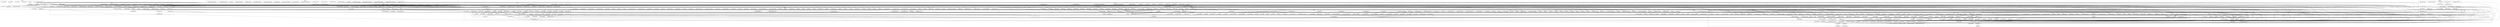 digraph G {
	check_location->png_app_warning
	check_location->png_error
	convert_gamma_value->png_fixed_error
	decode_gamma->png_error
	decode_gamma->png_gamma_16bit_correct
	decode_gamma->set_file_encoding
	icc_check_length->png_icc_profile_error
	image_memory_write->png_error
	is_ICC_signature->is_ICC_signature_char
	main->png_access_version_number
	main->png_create_read_struct
	main->png_destroy_read_struct
	main->png_get_chunk_cache_max
	main->png_get_chunk_malloc_max
	main->png_get_copyright
	main->png_get_header_ver
	main->png_get_header_version
	main->png_get_user_height_max
	main->png_get_user_width_max
	main->test_one_file
	make_ga_colormap->png_create_colormap_entry
	make_gray_colormap->png_create_colormap_entry
	make_gray_file_colormap->png_create_colormap_entry
	make_rgb_colormap->png_create_colormap_entry
	png_XYZ_from_xy->png_muldiv
	png_XYZ_from_xy->png_reciprocal
	png_XYZ_normalize->png_muldiv
	png_app_error->png_error
	png_app_error->png_warning
	png_app_warning->png_error
	png_app_warning->png_warning
	png_ascii_from_fixed->png_error
	png_ascii_from_fp->png_error
	png_ascii_from_fp->png_pow10
	png_benign_error->png_chunk_error
	png_benign_error->png_chunk_warning
	png_benign_error->png_error
	png_benign_error->png_warning
	png_build_16bit_table->png_calloc
	png_build_16bit_table->png_gamma_significant
	png_build_16bit_table->png_malloc
	png_build_16to8_table->png_calloc
	png_build_16to8_table->png_gamma_16bit_correct
	png_build_16to8_table->png_malloc
	png_build_8bit_table->png_gamma_8bit_correct
	png_build_8bit_table->png_gamma_significant
	png_build_8bit_table->png_malloc
	png_build_gamma_table->png_build_16bit_table
	png_build_gamma_table->png_build_16to8_table
	png_build_gamma_table->png_build_8bit_table
	png_build_gamma_table->png_destroy_gamma_table
	png_build_gamma_table->png_product2
	png_build_gamma_table->png_reciprocal
	png_build_gamma_table->png_reciprocal2
	png_build_gamma_table->png_warning
	png_cache_unknown_chunk->png_chunk_benign_error
	png_cache_unknown_chunk->png_crc_finish
	png_cache_unknown_chunk->png_crc_read
	png_cache_unknown_chunk->png_free
	png_cache_unknown_chunk->png_malloc_warn
	png_calloc->png_malloc
	png_check_IHDR->png_error
	png_check_IHDR->png_gt
	png_check_IHDR->png_warning
	png_check_chunk_length->png_chunk_error
	png_check_chunk_name->png_chunk_error
	png_check_fp_string->png_check_fp_number
	png_check_keyword->png_formatted_warning
	png_check_keyword->png_warning
	png_check_keyword->png_warning_parameter
	png_check_keyword->png_warning_parameter_signed
	png_chunk_benign_error->png_chunk_error
	png_chunk_benign_error->png_chunk_warning
	png_chunk_error->png_error
	png_chunk_error->png_format_buffer
	png_chunk_report->png_app_error
	png_chunk_report->png_app_warning
	png_chunk_report->png_chunk_benign_error
	png_chunk_report->png_chunk_warning
	png_chunk_unknown_handling->png_handle_as_unknown
	png_chunk_warning->png_format_buffer
	png_chunk_warning->png_warning
	png_colorspace_check_XYZ->png_XYZ_normalize
	png_colorspace_check_XYZ->png_colorspace_check_xy
	png_colorspace_check_XYZ->png_xy_from_XYZ
	png_colorspace_check_gamma->png_chunk_report
	png_colorspace_check_gamma->png_gamma_significant
	png_colorspace_check_gamma->png_muldiv
	png_colorspace_check_xy->png_XYZ_from_xy
	png_colorspace_check_xy->png_colorspace_endpoints_match
	png_colorspace_check_xy->png_xy_from_XYZ
	png_colorspace_set_ICC->icc_check_length
	png_colorspace_set_ICC->png_icc_check_header
	png_colorspace_set_ICC->png_icc_check_tag_table
	png_colorspace_set_ICC->png_icc_set_sRGB
	png_colorspace_set_chromaticities->png_benign_error
	png_colorspace_set_chromaticities->png_colorspace_check_xy
	png_colorspace_set_chromaticities->png_colorspace_set_xy_and_XYZ
	png_colorspace_set_chromaticities->png_error
	png_colorspace_set_endpoints->png_benign_error
	png_colorspace_set_endpoints->png_colorspace_check_XYZ
	png_colorspace_set_endpoints->png_colorspace_set_xy_and_XYZ
	png_colorspace_set_endpoints->png_error
	png_colorspace_set_gamma->png_chunk_report
	png_colorspace_set_gamma->png_colorspace_check_gamma
	png_colorspace_set_rgb_coefficients->png_error
	png_colorspace_set_rgb_coefficients->png_muldiv
	png_colorspace_set_sRGB->png_benign_error
	png_colorspace_set_sRGB->png_chunk_report
	png_colorspace_set_sRGB->png_colorspace_check_gamma
	png_colorspace_set_sRGB->png_colorspace_endpoints_match
	png_colorspace_set_sRGB->png_icc_profile_error
	png_colorspace_set_xy_and_XYZ->png_benign_error
	png_colorspace_set_xy_and_XYZ->png_colorspace_endpoints_match
	png_colorspace_sync->png_colorspace_sync_info
	png_colorspace_sync_info->png_free_data
	png_combine_row->png_error
	png_compare_ICC_profile_with_sRGB->png_chunk_report
	png_compress_IDAT->optimize_cmf
	png_compress_IDAT->png_deflate_claim
	png_compress_IDAT->png_error
	png_compress_IDAT->png_free_buffer_list
	png_compress_IDAT->png_image_size
	png_compress_IDAT->png_malloc
	png_compress_IDAT->png_write_complete_chunk
	png_compress_IDAT->png_zstream_error
	png_convert_from_time_t->png_convert_from_struct_tm
	png_convert_to_rfc1123->png_convert_to_rfc1123_buffer
	png_convert_to_rfc1123->png_warning
	png_convert_to_rfc1123_buffer->png_format_number
	png_convert_to_rfc1123_buffer->png_safecat
	png_crc_error->png_read_data
	png_crc_finish->png_chunk_error
	png_crc_finish->png_chunk_warning
	png_crc_finish->png_crc_error
	png_crc_finish->png_crc_read
	png_crc_read->png_calculate_crc
	png_crc_read->png_read_data
	png_create_colormap_entry->png_error
	png_create_colormap_entry->png_gamma_16bit_correct
	png_create_colormap_entry->set_file_encoding
	png_create_info_struct->png_malloc_base
	png_create_png_struct->png_set_error_fn
	png_create_png_struct->png_set_mem_fn
	png_create_png_struct->png_user_version_check
	png_create_read_struct->png_create_read_struct_2
	png_create_read_struct_2->png_set_read_fn
	png_create_write_struct->png_create_write_struct_2
	png_create_write_struct_2->png_set_write_fn
	png_data_freer->png_error
	png_decompress_chunk->png_chunk_benign_error
	png_decompress_chunk->png_free
	png_decompress_chunk->png_inflate
	png_decompress_chunk->png_inflate_claim
	png_decompress_chunk->png_zstream_error
	png_default_error->png_longjmp
	png_default_read_data->png_error
	png_default_write_data->png_error
	png_deflate_claim->png_error
	png_deflate_claim->png_safecat
	png_deflate_claim->png_warning
	png_deflate_claim->png_zstream_error
	png_destroy_gamma_table->png_free
	png_destroy_info_struct->png_free
	png_destroy_info_struct->png_free_data
	png_destroy_png_struct->png_free
	png_destroy_png_struct->png_free_jmpbuf
	png_destroy_read_struct->png_destroy_info_struct
	png_destroy_read_struct->png_destroy_png_struct
	png_destroy_read_struct->png_read_destroy
	png_destroy_write_struct->png_destroy_info_struct
	png_destroy_write_struct->png_destroy_png_struct
	png_destroy_write_struct->png_write_destroy
	png_do_encode_alpha->png_warning
	png_do_read_transformations->png_do_bgr
	png_do_read_transformations->png_do_check_palette_indexes
	png_do_read_transformations->png_do_chop
	png_do_read_transformations->png_do_compose
	png_do_read_transformations->png_do_encode_alpha
	png_do_read_transformations->png_do_expand
	png_do_read_transformations->png_do_expand_16
	png_do_read_transformations->png_do_expand_palette
	png_do_read_transformations->png_do_gamma
	png_do_read_transformations->png_do_gray_to_rgb
	png_do_read_transformations->png_do_invert
	png_do_read_transformations->png_do_packswap
	png_do_read_transformations->png_do_quantize
	png_do_read_transformations->png_do_read_filler
	png_do_read_transformations->png_do_read_invert_alpha
	png_do_read_transformations->png_do_read_swap_alpha
	png_do_read_transformations->png_do_scale_16_to_8
	png_do_read_transformations->png_do_strip_channel
	png_do_read_transformations->png_do_swap
	png_do_read_transformations->png_do_unpack
	png_do_read_transformations->png_do_unshift
	png_do_read_transformations->png_error
	png_do_read_transformations->png_warning
	png_do_write_transformations->png_do_bgr
	png_do_write_transformations->png_do_invert
	png_do_write_transformations->png_do_pack
	png_do_write_transformations->png_do_packswap
	png_do_write_transformations->png_do_shift
	png_do_write_transformations->png_do_strip_channel
	png_do_write_transformations->png_do_swap
	png_do_write_transformations->png_do_write_invert_alpha
	png_do_write_transformations->png_do_write_swap_alpha
	png_error->png_default_error
	png_fixed->png_fixed_error
	png_fixed_error->png_error
	png_fixed_inches_from_microns->png_muldiv_warn
	png_formatted_warning->png_warning
	png_free->png_free_default
	png_free_buffer_list->png_free
	png_free_data->png_free
	png_free_jmpbuf->png_free
	png_gamma_correct->png_gamma_16bit_correct
	png_gamma_correct->png_gamma_8bit_correct
	png_gamma_not_sRGB->png_gamma_significant
	png_gamma_threshold->png_gamma_significant
	png_gamma_threshold->png_muldiv
	png_get_IHDR->png_check_IHDR
	png_get_eXIf->png_warning
	png_get_fixed_point->png_warning
	png_get_libpng_ver->png_get_header_ver
	png_get_pixel_aspect_ratio_fixed->png_muldiv
	png_get_pixels_per_inch->png_get_pixels_per_meter
	png_get_pixels_per_inch->ppi_from_ppm
	png_get_sCAL_fixed->png_fixed
	png_get_uint_31->png_error
	png_get_x_offset_inches->png_get_x_offset_microns
	png_get_x_offset_inches_fixed->png_fixed_inches_from_microns
	png_get_x_offset_inches_fixed->png_get_x_offset_microns
	png_get_x_pixels_per_inch->png_get_x_pixels_per_meter
	png_get_x_pixels_per_inch->ppi_from_ppm
	png_get_y_offset_inches->png_get_y_offset_microns
	png_get_y_offset_inches_fixed->png_fixed_inches_from_microns
	png_get_y_offset_inches_fixed->png_get_y_offset_microns
	png_get_y_pixels_per_inch->png_get_y_pixels_per_meter
	png_get_y_pixels_per_inch->ppi_from_ppm
	png_handle_IEND->png_chunk_benign_error
	png_handle_IEND->png_chunk_error
	png_handle_IEND->png_crc_finish
	png_handle_IHDR->png_chunk_error
	png_handle_IHDR->png_crc_finish
	png_handle_IHDR->png_crc_read
	png_handle_IHDR->png_get_uint_31
	png_handle_IHDR->png_set_IHDR
	png_handle_PLTE->png_chunk_benign_error
	png_handle_PLTE->png_chunk_error
	png_handle_PLTE->png_crc_finish
	png_handle_PLTE->png_crc_read
	png_handle_PLTE->png_set_PLTE
	png_handle_bKGD->png_chunk_benign_error
	png_handle_bKGD->png_chunk_error
	png_handle_bKGD->png_crc_finish
	png_handle_bKGD->png_crc_read
	png_handle_bKGD->png_set_bKGD
	png_handle_cHRM->png_chunk_benign_error
	png_handle_cHRM->png_chunk_error
	png_handle_cHRM->png_colorspace_set_chromaticities
	png_handle_cHRM->png_colorspace_sync
	png_handle_cHRM->png_crc_finish
	png_handle_cHRM->png_crc_read
	png_handle_cHRM->png_get_fixed_point
	png_handle_eXIf->png_chunk_benign_error
	png_handle_eXIf->png_chunk_error
	png_handle_eXIf->png_crc_finish
	png_handle_eXIf->png_crc_read
	png_handle_eXIf->png_free
	png_handle_eXIf->png_malloc_warn
	png_handle_eXIf->png_set_eXIf_1
	png_handle_gAMA->png_chunk_benign_error
	png_handle_gAMA->png_chunk_error
	png_handle_gAMA->png_colorspace_set_gamma
	png_handle_gAMA->png_colorspace_sync
	png_handle_gAMA->png_crc_finish
	png_handle_gAMA->png_crc_read
	png_handle_gAMA->png_get_fixed_point
	png_handle_hIST->png_chunk_benign_error
	png_handle_hIST->png_chunk_error
	png_handle_hIST->png_crc_finish
	png_handle_hIST->png_crc_read
	png_handle_hIST->png_set_hIST
	png_handle_iCCP->png_chunk_benign_error
	png_handle_iCCP->png_chunk_error
	png_handle_iCCP->png_chunk_warning
	png_handle_iCCP->png_colorspace_sync
	png_handle_iCCP->png_crc_finish
	png_handle_iCCP->png_crc_read
	png_handle_iCCP->png_free_data
	png_handle_iCCP->png_icc_check_header
	png_handle_iCCP->png_icc_check_length
	png_handle_iCCP->png_icc_check_tag_table
	png_handle_iCCP->png_icc_set_sRGB
	png_handle_iCCP->png_inflate_claim
	png_handle_iCCP->png_inflate_read
	png_handle_iCCP->png_malloc_base
	png_handle_iTXt->png_chunk_benign_error
	png_handle_iTXt->png_chunk_error
	png_handle_iTXt->png_crc_finish
	png_handle_iTXt->png_crc_read
	png_handle_iTXt->png_decompress_chunk
	png_handle_iTXt->png_read_buffer
	png_handle_iTXt->png_set_text_2
	png_handle_oFFs->png_chunk_benign_error
	png_handle_oFFs->png_chunk_error
	png_handle_oFFs->png_crc_finish
	png_handle_oFFs->png_crc_read
	png_handle_oFFs->png_set_oFFs
	png_handle_pCAL->png_chunk_benign_error
	png_handle_pCAL->png_chunk_error
	png_handle_pCAL->png_crc_finish
	png_handle_pCAL->png_crc_read
	png_handle_pCAL->png_free
	png_handle_pCAL->png_malloc_warn
	png_handle_pCAL->png_read_buffer
	png_handle_pCAL->png_set_pCAL
	png_handle_pHYs->png_chunk_benign_error
	png_handle_pHYs->png_chunk_error
	png_handle_pHYs->png_crc_finish
	png_handle_pHYs->png_crc_read
	png_handle_pHYs->png_set_pHYs
	png_handle_sBIT->png_chunk_benign_error
	png_handle_sBIT->png_chunk_error
	png_handle_sBIT->png_crc_finish
	png_handle_sBIT->png_crc_read
	png_handle_sBIT->png_set_sBIT
	png_handle_sCAL->png_check_fp_number
	png_handle_sCAL->png_chunk_benign_error
	png_handle_sCAL->png_chunk_error
	png_handle_sCAL->png_crc_finish
	png_handle_sCAL->png_crc_read
	png_handle_sCAL->png_read_buffer
	png_handle_sCAL->png_set_sCAL_s
	png_handle_sPLT->png_chunk_benign_error
	png_handle_sPLT->png_chunk_error
	png_handle_sPLT->png_crc_finish
	png_handle_sPLT->png_crc_read
	png_handle_sPLT->png_free
	png_handle_sPLT->png_malloc_warn
	png_handle_sPLT->png_read_buffer
	png_handle_sPLT->png_set_sPLT
	png_handle_sPLT->png_warning
	png_handle_sRGB->png_chunk_benign_error
	png_handle_sRGB->png_chunk_error
	png_handle_sRGB->png_colorspace_set_sRGB
	png_handle_sRGB->png_colorspace_sync
	png_handle_sRGB->png_crc_finish
	png_handle_sRGB->png_crc_read
	png_handle_tEXt->png_chunk_benign_error
	png_handle_tEXt->png_chunk_error
	png_handle_tEXt->png_crc_finish
	png_handle_tEXt->png_crc_read
	png_handle_tEXt->png_read_buffer
	png_handle_tEXt->png_set_text_2
	png_handle_tEXt->png_warning
	png_handle_tIME->png_chunk_benign_error
	png_handle_tIME->png_chunk_error
	png_handle_tIME->png_crc_finish
	png_handle_tIME->png_crc_read
	png_handle_tIME->png_set_tIME
	png_handle_tRNS->png_chunk_benign_error
	png_handle_tRNS->png_chunk_error
	png_handle_tRNS->png_crc_finish
	png_handle_tRNS->png_crc_read
	png_handle_tRNS->png_set_tRNS
	png_handle_unknown->png_app_warning
	png_handle_unknown->png_cache_unknown_chunk
	png_handle_unknown->png_chunk_benign_error
	png_handle_unknown->png_chunk_error
	png_handle_unknown->png_chunk_warning
	png_handle_unknown->png_crc_finish
	png_handle_unknown->png_free
	png_handle_unknown->png_set_unknown_chunks
	png_handle_zTXt->png_chunk_benign_error
	png_handle_zTXt->png_chunk_error
	png_handle_zTXt->png_crc_finish
	png_handle_zTXt->png_crc_read
	png_handle_zTXt->png_decompress_chunk
	png_handle_zTXt->png_read_buffer
	png_handle_zTXt->png_set_text_2
	png_icc_check_header->png_icc_profile_error
	png_icc_check_length->icc_check_length
	png_icc_check_length->png_icc_profile_error
	png_icc_check_tag_table->png_icc_profile_error
	png_icc_profile_error->is_ICC_signature
	png_icc_profile_error->png_chunk_report
	png_icc_profile_error->png_format_number
	png_icc_profile_error->png_icc_tag_name
	png_icc_profile_error->png_safecat
	png_icc_set_sRGB->png_colorspace_set_sRGB
	png_icc_set_sRGB->png_compare_ICC_profile_with_sRGB
	png_icc_tag_name->png_icc_tag_char
	png_image_begin_read_from_file->png_image_error
	png_image_begin_read_from_file->png_image_read_init
	png_image_begin_read_from_file->png_safe_execute
	png_image_begin_read_from_memory->png_image_error
	png_image_begin_read_from_memory->png_image_read_init
	png_image_begin_read_from_memory->png_safe_execute
	png_image_begin_read_from_stdio->png_image_error
	png_image_begin_read_from_stdio->png_image_read_init
	png_image_begin_read_from_stdio->png_safe_execute
	png_image_error->png_image_free
	png_image_error->png_safecat
	png_image_finish_read->png_image_error
	png_image_finish_read->png_image_free
	png_image_finish_read->png_safe_execute
	png_image_free->png_image_free_function
	png_image_free_function->png_destroy_read_struct
	png_image_free_function->png_destroy_write_struct
	png_image_free_function->png_free
	png_image_memory_read->png_error
	png_image_read_and_map->png_error
	png_image_read_and_map->png_read_row
	png_image_read_background->png_error
	png_image_read_background->png_get_channels
	png_image_read_background->png_read_row
	png_image_read_colormap->make_ga_colormap
	png_image_read_colormap->make_gray_colormap
	png_image_read_colormap->make_gray_file_colormap
	png_image_read_colormap->make_rgb_colormap
	png_image_read_colormap->png_colormap_compose
	png_image_read_colormap->png_create_colormap_entry
	png_image_read_colormap->png_error
	png_image_read_colormap->png_gamma_16bit_correct
	png_image_read_colormap->png_gamma_not_sRGB
	png_image_read_colormap->png_set_alpha_mode_fixed
	png_image_read_colormap->png_set_background_fixed
	png_image_read_colormap->png_set_packing
	png_image_read_colormap->png_set_rgb_to_gray_fixed
	png_image_read_colormap->png_set_scale_16
	png_image_read_colormap->png_set_tRNS_to_alpha
	png_image_read_colormapped->png_error
	png_image_read_colormapped->png_free
	png_image_read_colormapped->png_get_rowbytes
	png_image_read_colormapped->png_image_skip_unused_chunks
	png_image_read_colormapped->png_malloc
	png_image_read_colormapped->png_read_row
	png_image_read_colormapped->png_read_update_info
	png_image_read_colormapped->png_safe_execute
	png_image_read_colormapped->png_set_interlace_handling
	png_image_read_composite->png_error
	png_image_read_composite->png_read_row
	png_image_read_direct->png_error
	png_image_read_direct->png_free
	png_image_read_direct->png_gamma_significant
	png_image_read_direct->png_get_rowbytes
	png_image_read_direct->png_image_format
	png_image_read_direct->png_image_skip_unused_chunks
	png_image_read_direct->png_malloc
	png_image_read_direct->png_muldiv
	png_image_read_direct->png_read_row
	png_image_read_direct->png_read_update_info
	png_image_read_direct->png_safe_execute
	png_image_read_direct->png_set_add_alpha
	png_image_read_direct->png_set_alpha_mode_fixed
	png_image_read_direct->png_set_background_fixed
	png_image_read_direct->png_set_bgr
	png_image_read_direct->png_set_expand
	png_image_read_direct->png_set_expand_16
	png_image_read_direct->png_set_gray_to_rgb
	png_image_read_direct->png_set_interlace_handling
	png_image_read_direct->png_set_rgb_to_gray_fixed
	png_image_read_direct->png_set_scale_16
	png_image_read_direct->png_set_strip_alpha
	png_image_read_direct->png_set_swap
	png_image_read_direct->png_set_swap_alpha
	png_image_read_header->png_read_info
	png_image_read_header->png_set_benign_errors
	png_image_read_init->png_destroy_info_struct
	png_image_read_init->png_destroy_read_struct
	png_image_read_init->png_image_error
	png_image_set_PLTE->png_set_PLTE
	png_image_set_PLTE->png_set_tRNS
	png_image_set_PLTE->png_unpremultiply
	png_image_skip_unused_chunks->png_set_keep_unknown_chunks
	png_image_write_init->png_destroy_info_struct
	png_image_write_init->png_destroy_write_struct
	png_image_write_init->png_image_error
	png_image_write_main->png_error
	png_image_write_main->png_free
	png_image_write_main->png_get_rowbytes
	png_image_write_main->png_image_set_PLTE
	png_image_write_main->png_malloc
	png_image_write_main->png_safe_execute
	png_image_write_main->png_set_IHDR
	png_image_write_main->png_set_benign_errors
	png_image_write_main->png_set_bgr
	png_image_write_main->png_set_cHRM_fixed
	png_image_write_main->png_set_compression_level
	png_image_write_main->png_set_filter
	png_image_write_main->png_set_gAMA_fixed
	png_image_write_main->png_set_packing
	png_image_write_main->png_set_sRGB
	png_image_write_main->png_set_swap
	png_image_write_main->png_set_swap_alpha
	png_image_write_main->png_write_end
	png_image_write_main->png_write_info
	png_image_write_main->png_write_row
	png_image_write_memory->png_image_write_main
	png_image_write_memory->png_set_write_fn
	png_image_write_to_file->png_image_error
	png_image_write_to_file->png_image_write_to_stdio
	png_image_write_to_memory->png_image_error
	png_image_write_to_memory->png_image_free
	png_image_write_to_memory->png_image_write_init
	png_image_write_to_memory->png_safe_execute
	png_image_write_to_stdio->png_image_error
	png_image_write_to_stdio->png_image_free
	png_image_write_to_stdio->png_image_write_init
	png_image_write_to_stdio->png_safe_execute
	png_inflate->png_zlib_inflate
	png_inflate->png_zstream_error
	png_inflate_claim->png_chunk_error
	png_inflate_claim->png_safecat
	png_inflate_claim->png_zstream_error
	png_inflate_read->png_crc_read
	png_inflate_read->png_zlib_inflate
	png_inflate_read->png_zstream_error
	png_info_init_3->png_malloc_base
	png_init_read_transformations->png_build_gamma_table
	png_init_read_transformations->png_colorspace_set_rgb_coefficients
	png_init_read_transformations->png_error
	png_init_read_transformations->png_gamma_8bit_correct
	png_init_read_transformations->png_gamma_correct
	png_init_read_transformations->png_gamma_significant
	png_init_read_transformations->png_gamma_threshold
	png_init_read_transformations->png_init_palette_transformations
	png_init_read_transformations->png_init_rgb_transformations
	png_init_read_transformations->png_reciprocal
	png_init_read_transformations->png_reciprocal2
	png_init_read_transformations->png_warning
	png_malloc->png_error
	png_malloc->png_malloc_base
	png_malloc_array->png_error
	png_malloc_array->png_malloc_array_checked
	png_malloc_array_checked->png_malloc_base
	png_malloc_default->png_error
	png_malloc_default->png_malloc_base
	png_malloc_warn->png_warning
	png_muldiv_warn->png_muldiv
	png_muldiv_warn->png_warning
	png_process_IDAT_data->png_benign_error
	png_process_IDAT_data->png_error
	png_process_IDAT_data->png_push_process_row
	png_process_IDAT_data->png_warning
	png_process_IDAT_data->png_zlib_inflate
	png_process_data->png_process_some_data
	png_process_data->png_push_restore_buffer
	png_process_data_pause->png_push_save_buffer
	png_process_data_skip->png_app_warning
	png_process_some_data->png_push_read_IDAT
	png_process_some_data->png_push_read_chunk
	png_process_some_data->png_push_read_sig
	png_progressive_combine_row->png_combine_row
	png_push_process_row->png_do_read_interlace
	png_push_process_row->png_do_read_transformations
	png_push_process_row->png_error
	png_push_process_row->png_push_have_row
	png_push_process_row->png_read_filter_row
	png_push_process_row->png_read_push_finish_row
	png_push_read_IDAT->png_calculate_crc
	png_push_read_IDAT->png_crc_finish
	png_push_read_IDAT->png_crc_read
	png_push_read_IDAT->png_error
	png_push_read_IDAT->png_get_uint_31
	png_push_read_IDAT->png_process_IDAT_data
	png_push_read_IDAT->png_push_fill_buffer
	png_push_read_IDAT->png_push_save_buffer
	png_push_read_IDAT->png_reset_crc
	png_push_read_chunk->png_benign_error
	png_push_read_chunk->png_check_chunk_length
	png_push_read_chunk->png_check_chunk_name
	png_push_read_chunk->png_chunk_unknown_handling
	png_push_read_chunk->png_crc_read
	png_push_read_chunk->png_error
	png_push_read_chunk->png_get_uint_31
	png_push_read_chunk->png_handle_IEND
	png_push_read_chunk->png_handle_IHDR
	png_push_read_chunk->png_handle_PLTE
	png_push_read_chunk->png_handle_bKGD
	png_push_read_chunk->png_handle_cHRM
	png_push_read_chunk->png_handle_gAMA
	png_push_read_chunk->png_handle_hIST
	png_push_read_chunk->png_handle_iCCP
	png_push_read_chunk->png_handle_iTXt
	png_push_read_chunk->png_handle_oFFs
	png_push_read_chunk->png_handle_pCAL
	png_push_read_chunk->png_handle_pHYs
	png_push_read_chunk->png_handle_sBIT
	png_push_read_chunk->png_handle_sCAL
	png_push_read_chunk->png_handle_sPLT
	png_push_read_chunk->png_handle_sRGB
	png_push_read_chunk->png_handle_tEXt
	png_push_read_chunk->png_handle_tIME
	png_push_read_chunk->png_handle_tRNS
	png_push_read_chunk->png_handle_unknown
	png_push_read_chunk->png_handle_zTXt
	png_push_read_chunk->png_push_fill_buffer
	png_push_read_chunk->png_push_have_end
	png_push_read_chunk->png_push_have_info
	png_push_read_chunk->png_push_save_buffer
	png_push_read_chunk->png_reset_crc
	png_push_read_sig->png_error
	png_push_read_sig->png_push_fill_buffer
	png_push_read_sig->png_sig_cmp
	png_push_save_buffer->png_error
	png_push_save_buffer->png_free
	png_push_save_buffer->png_malloc_warn
	png_read_IDAT_data->png_chunk_benign_error
	png_read_IDAT_data->png_chunk_error
	png_read_IDAT_data->png_crc_finish
	png_read_IDAT_data->png_crc_read
	png_read_IDAT_data->png_error
	png_read_IDAT_data->png_read_buffer
	png_read_IDAT_data->png_read_chunk_header
	png_read_IDAT_data->png_zlib_inflate
	png_read_IDAT_data->png_zstream_error
	png_read_buffer->png_chunk_error
	png_read_buffer->png_chunk_warning
	png_read_buffer->png_free
	png_read_buffer->png_malloc_base
	png_read_chunk_header->png_calculate_crc
	png_read_chunk_header->png_check_chunk_length
	png_read_chunk_header->png_check_chunk_name
	png_read_chunk_header->png_get_uint_31
	png_read_chunk_header->png_read_data
	png_read_chunk_header->png_reset_crc
	png_read_data->png_error
	png_read_destroy->png_destroy_gamma_table
	png_read_destroy->png_free
	png_read_destroy->png_zfree
	png_read_end->png_benign_error
	png_read_end->png_chunk_unknown_handling
	png_read_end->png_crc_finish
	png_read_end->png_handle_IEND
	png_read_end->png_handle_IHDR
	png_read_end->png_handle_PLTE
	png_read_end->png_handle_bKGD
	png_read_end->png_handle_cHRM
	png_read_end->png_handle_eXIf
	png_read_end->png_handle_gAMA
	png_read_end->png_handle_hIST
	png_read_end->png_handle_iCCP
	png_read_end->png_handle_iTXt
	png_read_end->png_handle_oFFs
	png_read_end->png_handle_pCAL
	png_read_end->png_handle_pHYs
	png_read_end->png_handle_sBIT
	png_read_end->png_handle_sCAL
	png_read_end->png_handle_sPLT
	png_read_end->png_handle_sRGB
	png_read_end->png_handle_tEXt
	png_read_end->png_handle_tIME
	png_read_end->png_handle_tRNS
	png_read_end->png_handle_unknown
	png_read_end->png_handle_zTXt
	png_read_end->png_read_finish_IDAT
	png_read_filter_row->png_init_filter_functions
	png_read_finish_IDAT->png_crc_finish
	png_read_finish_IDAT->png_read_IDAT_data
	png_read_finish_row->png_read_finish_IDAT
	png_read_image->png_read_row
	png_read_image->png_set_interlace_handling
	png_read_image->png_start_read_image
	png_read_image->png_warning
	png_read_info->png_chunk_benign_error
	png_read_info->png_chunk_error
	png_read_info->png_chunk_unknown_handling
	png_read_info->png_handle_IEND
	png_read_info->png_handle_IHDR
	png_read_info->png_handle_PLTE
	png_read_info->png_handle_bKGD
	png_read_info->png_handle_cHRM
	png_read_info->png_handle_eXIf
	png_read_info->png_handle_gAMA
	png_read_info->png_handle_hIST
	png_read_info->png_handle_iCCP
	png_read_info->png_handle_iTXt
	png_read_info->png_handle_oFFs
	png_read_info->png_handle_pCAL
	png_read_info->png_handle_pHYs
	png_read_info->png_handle_sBIT
	png_read_info->png_handle_sCAL
	png_read_info->png_handle_sPLT
	png_read_info->png_handle_sRGB
	png_read_info->png_handle_tEXt
	png_read_info->png_handle_tIME
	png_read_info->png_handle_tRNS
	png_read_info->png_handle_unknown
	png_read_info->png_handle_zTXt
	png_read_info->png_read_sig
	png_read_png->png_error
	png_read_png->png_free_data
	png_read_png->png_malloc
	png_read_png->png_read_end
	png_read_png->png_read_image
	png_read_png->png_read_info
	png_read_png->png_read_update_info
	png_read_png->png_set_bgr
	png_read_png->png_set_expand
	png_read_png->png_set_expand_16
	png_read_png->png_set_gray_to_rgb
	png_read_png->png_set_interlace_handling
	png_read_png->png_set_invert_alpha
	png_read_png->png_set_invert_mono
	png_read_png->png_set_packing
	png_read_png->png_set_packswap
	png_read_png->png_set_scale_16
	png_read_png->png_set_shift
	png_read_png->png_set_strip_16
	png_read_png->png_set_strip_alpha
	png_read_png->png_set_swap
	png_read_png->png_set_swap_alpha
	png_read_row->png_combine_row
	png_read_row->png_do_read_interlace
	png_read_row->png_do_read_intrapixel
	png_read_row->png_do_read_transformations
	png_read_row->png_error
	png_read_row->png_read_IDAT_data
	png_read_row->png_read_filter_row
	png_read_row->png_read_finish_row
	png_read_row->png_read_start_row
	png_read_rows->png_read_row
	png_read_sig->png_error
	png_read_sig->png_read_data
	png_read_sig->png_sig_cmp
	png_read_start_row->png_calloc
	png_read_start_row->png_error
	png_read_start_row->png_free
	png_read_start_row->png_inflate_claim
	png_read_start_row->png_init_read_transformations
	png_read_start_row->png_malloc
	png_read_transform_info->png_error
	png_read_update_info->png_app_error
	png_read_update_info->png_read_start_row
	png_read_update_info->png_read_transform_info
	png_realloc_array->png_error
	png_rtran_ok->png_app_error
	png_safe_error->png_safecat
	png_safe_execute->png_image_free
	png_safe_warning->png_safecat
	png_save_int_32->png_save_uint_32
	png_set_IHDR->png_check_IHDR
	png_set_PLTE->png_calloc
	png_set_PLTE->png_error
	png_set_PLTE->png_free_data
	png_set_PLTE->png_warning
	png_set_add_alpha->png_set_filler
	png_set_alpha_mode->convert_gamma_value
	png_set_alpha_mode->png_set_alpha_mode_fixed
	png_set_alpha_mode_fixed->png_error
	png_set_alpha_mode_fixed->png_reciprocal
	png_set_alpha_mode_fixed->png_rtran_ok
	png_set_alpha_mode_fixed->translate_gamma_flags
	png_set_background->png_fixed
	png_set_background->png_set_background_fixed
	png_set_background_fixed->png_rtran_ok
	png_set_background_fixed->png_warning
	png_set_cHRM->png_fixed
	png_set_cHRM->png_set_cHRM_fixed
	png_set_cHRM_XYZ->png_fixed
	png_set_cHRM_XYZ->png_set_cHRM_XYZ_fixed
	png_set_cHRM_XYZ_fixed->png_colorspace_set_endpoints
	png_set_cHRM_XYZ_fixed->png_colorspace_sync_info
	png_set_cHRM_fixed->png_colorspace_set_chromaticities
	png_set_cHRM_fixed->png_colorspace_sync_info
	png_set_compression_buffer_size->png_error
	png_set_compression_buffer_size->png_free_buffer_list
	png_set_compression_buffer_size->png_warning
	png_set_compression_method->png_warning
	png_set_compression_window_bits->png_warning
	png_set_crc_action->png_warning
	png_set_eXIf->png_warning
	png_set_eXIf_1->png_free
	png_set_eXIf_1->png_malloc_warn
	png_set_eXIf_1->png_warning
	png_set_expand->png_rtran_ok
	png_set_expand_16->png_rtran_ok
	png_set_expand_gray_1_2_4_to_8->png_rtran_ok
	png_set_filler->png_app_error
	png_set_filter->png_app_error
	png_set_filter->png_app_warning
	png_set_filter->png_error
	png_set_filter->png_malloc
	png_set_gAMA->png_fixed
	png_set_gAMA->png_set_gAMA_fixed
	png_set_gAMA_fixed->png_colorspace_set_gamma
	png_set_gAMA_fixed->png_colorspace_sync_info
	png_set_gamma->convert_gamma_value
	png_set_gamma->png_set_gamma_fixed
	png_set_gamma_fixed->png_error
	png_set_gamma_fixed->png_rtran_ok
	png_set_gamma_fixed->translate_gamma_flags
	png_set_gray_to_rgb->png_rtran_ok
	png_set_gray_to_rgb->png_set_expand_gray_1_2_4_to_8
	png_set_hIST->png_free_data
	png_set_hIST->png_malloc_warn
	png_set_hIST->png_warning
	png_set_iCCP->png_app_error
	png_set_iCCP->png_benign_error
	png_set_iCCP->png_colorspace_sync_info
	png_set_iCCP->png_free
	png_set_iCCP->png_free_data
	png_set_iCCP->png_malloc_warn
	png_set_keep_unknown_chunks->add_one_chunk
	png_set_keep_unknown_chunks->png_app_error
	png_set_keep_unknown_chunks->png_free
	png_set_keep_unknown_chunks->png_malloc
	png_set_longjmp_fn->png_error
	png_set_longjmp_fn->png_malloc_warn
	png_set_longjmp_fn->png_warning
	png_set_pCAL->png_check_fp_string
	png_set_pCAL->png_chunk_report
	png_set_pCAL->png_malloc_warn
	png_set_pCAL->png_warning
	png_set_palette_to_rgb->png_rtran_ok
	png_set_progressive_read_fn->png_set_read_fn
	png_set_quantize->png_calloc
	png_set_quantize->png_free
	png_set_quantize->png_malloc
	png_set_quantize->png_malloc_warn
	png_set_quantize->png_rtran_ok
	png_set_read_fn->png_warning
	png_set_rgb_to_gray->png_fixed
	png_set_rgb_to_gray->png_set_rgb_to_gray_fixed
	png_set_rgb_to_gray_fixed->png_app_warning
	png_set_rgb_to_gray_fixed->png_error
	png_set_rgb_to_gray_fixed->png_rtran_ok
	png_set_rows->png_free_data
	png_set_sCAL->png_ascii_from_fp
	png_set_sCAL->png_set_sCAL_s
	png_set_sCAL->png_warning
	png_set_sCAL_fixed->png_ascii_from_fixed
	png_set_sCAL_fixed->png_set_sCAL_s
	png_set_sCAL_fixed->png_warning
	png_set_sCAL_s->png_check_fp_string
	png_set_sCAL_s->png_error
	png_set_sCAL_s->png_free
	png_set_sCAL_s->png_malloc_warn
	png_set_sCAL_s->png_warning
	png_set_sPLT->png_app_error
	png_set_sPLT->png_chunk_report
	png_set_sPLT->png_free
	png_set_sPLT->png_malloc_array
	png_set_sPLT->png_malloc_base
	png_set_sPLT->png_realloc_array
	png_set_sRGB->png_colorspace_set_sRGB
	png_set_sRGB->png_colorspace_sync_info
	png_set_sRGB_gAMA_and_cHRM->png_colorspace_set_sRGB
	png_set_sRGB_gAMA_and_cHRM->png_colorspace_sync_info
	png_set_scale_16->png_rtran_ok
	png_set_sig_bytes->png_error
	png_set_strip_16->png_rtran_ok
	png_set_strip_alpha->png_rtran_ok
	png_set_tIME->png_warning
	png_set_tRNS->png_free_data
	png_set_tRNS->png_malloc
	png_set_tRNS->png_warning
	png_set_tRNS_to_alpha->png_rtran_ok
	png_set_text->png_error
	png_set_text->png_set_text_2
	png_set_text_2->png_chunk_report
	png_set_text_2->png_free
	png_set_text_2->png_malloc_base
	png_set_text_2->png_realloc_array
	png_set_text_compression_method->png_warning
	png_set_text_compression_window_bits->png_warning
	png_set_unknown_chunk_location->check_location
	png_set_unknown_chunk_location->png_app_error
	png_set_unknown_chunks->check_location
	png_set_unknown_chunks->png_chunk_report
	png_set_unknown_chunks->png_free
	png_set_unknown_chunks->png_malloc_base
	png_set_unknown_chunks->png_realloc_array
	png_set_user_transform_info->png_app_error
	png_set_write_fn->png_warning
	png_start_read_image->png_app_error
	png_start_read_image->png_read_start_row
	png_text_compress->optimize_cmf
	png_text_compress->png_deflate_claim
	png_text_compress->png_malloc_base
	png_text_compress->png_zstream_error
	png_user_version_check->png_safecat
	png_user_version_check->png_warning
	png_warning->png_default_warning
	png_warning_parameter->png_safecat
	png_warning_parameter_signed->png_format_number
	png_warning_parameter_signed->png_warning_parameter
	png_warning_parameter_unsigned->png_format_number
	png_warning_parameter_unsigned->png_warning_parameter
	png_write_IEND->png_write_complete_chunk
	png_write_IHDR->png_error
	png_write_IHDR->png_save_uint_32
	png_write_IHDR->png_warning
	png_write_IHDR->png_write_complete_chunk
	png_write_PLTE->png_error
	png_write_PLTE->png_warning
	png_write_PLTE->png_write_chunk_data
	png_write_PLTE->png_write_chunk_end
	png_write_PLTE->png_write_chunk_header
	png_write_bKGD->png_save_uint_16
	png_write_bKGD->png_warning
	png_write_bKGD->png_write_complete_chunk
	png_write_cHRM_fixed->png_save_int_32
	png_write_cHRM_fixed->png_write_complete_chunk
	png_write_chunk->png_write_complete_chunk
	png_write_chunk_data->png_calculate_crc
	png_write_chunk_data->png_write_data
	png_write_chunk_end->png_save_uint_32
	png_write_chunk_end->png_write_data
	png_write_chunk_header->png_calculate_crc
	png_write_chunk_header->png_reset_crc
	png_write_chunk_header->png_save_uint_32
	png_write_chunk_header->png_write_data
	png_write_chunk_start->png_write_chunk_header
	png_write_complete_chunk->png_error
	png_write_complete_chunk->png_write_chunk_data
	png_write_complete_chunk->png_write_chunk_end
	png_write_complete_chunk->png_write_chunk_header
	png_write_compressed_data_out->png_error
	png_write_compressed_data_out->png_write_chunk_data
	png_write_data->png_error
	png_write_destroy->png_free
	png_write_destroy->png_free_buffer_list
	png_write_eXIf->png_write_chunk_data
	png_write_eXIf->png_write_chunk_end
	png_write_eXIf->png_write_chunk_header
	png_write_end->png_benign_error
	png_write_end->png_error
	png_write_end->png_write_IEND
	png_write_end->png_write_iTXt
	png_write_end->png_write_tEXt
	png_write_end->png_write_tIME
	png_write_end->png_write_zTXt
	png_write_end->write_unknown_chunks
	png_write_filtered_row->png_compress_IDAT
	png_write_filtered_row->png_write_finish_row
	png_write_filtered_row->png_write_flush
	png_write_find_filter->png_setup_avg_row
	png_write_find_filter->png_setup_avg_row_only
	png_write_find_filter->png_setup_paeth_row
	png_write_find_filter->png_setup_paeth_row_only
	png_write_find_filter->png_setup_sub_row
	png_write_find_filter->png_setup_sub_row_only
	png_write_find_filter->png_setup_up_row
	png_write_find_filter->png_setup_up_row_only
	png_write_find_filter->png_write_filtered_row
	png_write_finish_row->png_compress_IDAT
	png_write_flush->png_compress_IDAT
	png_write_flush->png_flush
	png_write_gAMA_fixed->png_save_uint_32
	png_write_gAMA_fixed->png_write_complete_chunk
	png_write_hIST->png_save_uint_16
	png_write_hIST->png_warning
	png_write_hIST->png_write_chunk_data
	png_write_hIST->png_write_chunk_end
	png_write_hIST->png_write_chunk_header
	png_write_iCCP->png_check_keyword
	png_write_iCCP->png_error
	png_write_iCCP->png_text_compress
	png_write_iCCP->png_text_compress_init
	png_write_iCCP->png_write_chunk_data
	png_write_iCCP->png_write_chunk_end
	png_write_iCCP->png_write_chunk_header
	png_write_iCCP->png_write_compressed_data_out
	png_write_iTXt->png_check_keyword
	png_write_iTXt->png_error
	png_write_iTXt->png_text_compress
	png_write_iTXt->png_text_compress_init
	png_write_iTXt->png_write_chunk_data
	png_write_iTXt->png_write_chunk_end
	png_write_iTXt->png_write_chunk_header
	png_write_iTXt->png_write_compressed_data_out
	png_write_image->png_set_interlace_handling
	png_write_image->png_write_row
	png_write_image_16bit->png_error
	png_write_image_16bit->png_write_row
	png_write_image_8bit->png_unpremultiply
	png_write_image_8bit->png_write_row
	png_write_info->png_error
	png_write_info->png_write_PLTE
	png_write_info->png_write_bKGD
	png_write_info->png_write_eXIf
	png_write_info->png_write_hIST
	png_write_info->png_write_iTXt
	png_write_info->png_write_info_before_PLTE
	png_write_info->png_write_oFFs
	png_write_info->png_write_pCAL
	png_write_info->png_write_pHYs
	png_write_info->png_write_sCAL_s
	png_write_info->png_write_sPLT
	png_write_info->png_write_tEXt
	png_write_info->png_write_tIME
	png_write_info->png_write_tRNS
	png_write_info->png_write_zTXt
	png_write_info->write_unknown_chunks
	png_write_info_before_PLTE->png_app_warning
	png_write_info_before_PLTE->png_warning
	png_write_info_before_PLTE->png_write_IHDR
	png_write_info_before_PLTE->png_write_cHRM_fixed
	png_write_info_before_PLTE->png_write_gAMA_fixed
	png_write_info_before_PLTE->png_write_iCCP
	png_write_info_before_PLTE->png_write_sBIT
	png_write_info_before_PLTE->png_write_sRGB
	png_write_info_before_PLTE->png_write_sig
	png_write_info_before_PLTE->write_unknown_chunks
	png_write_oFFs->png_save_int_32
	png_write_oFFs->png_warning
	png_write_oFFs->png_write_complete_chunk
	png_write_pCAL->png_check_keyword
	png_write_pCAL->png_error
	png_write_pCAL->png_free
	png_write_pCAL->png_malloc
	png_write_pCAL->png_save_int_32
	png_write_pCAL->png_write_chunk_data
	png_write_pCAL->png_write_chunk_end
	png_write_pCAL->png_write_chunk_header
	png_write_pHYs->png_save_uint_32
	png_write_pHYs->png_warning
	png_write_pHYs->png_write_complete_chunk
	png_write_png->png_app_error
	png_write_png->png_set_bgr
	png_write_png->png_set_filler
	png_write_png->png_set_invert_alpha
	png_write_png->png_set_invert_mono
	png_write_png->png_set_packing
	png_write_png->png_set_packswap
	png_write_png->png_set_shift
	png_write_png->png_set_swap
	png_write_png->png_set_swap_alpha
	png_write_png->png_write_end
	png_write_png->png_write_image
	png_write_png->png_write_info
	png_write_row->png_do_check_palette_indexes
	png_write_row->png_do_write_interlace
	png_write_row->png_do_write_intrapixel
	png_write_row->png_do_write_transformations
	png_write_row->png_error
	png_write_row->png_write_find_filter
	png_write_row->png_write_finish_row
	png_write_row->png_write_start_row
	png_write_rows->png_write_row
	png_write_sBIT->png_warning
	png_write_sBIT->png_write_complete_chunk
	png_write_sCAL_s->png_warning
	png_write_sCAL_s->png_write_complete_chunk
	png_write_sPLT->png_check_keyword
	png_write_sPLT->png_error
	png_write_sPLT->png_save_uint_16
	png_write_sPLT->png_write_chunk_data
	png_write_sPLT->png_write_chunk_end
	png_write_sPLT->png_write_chunk_header
	png_write_sRGB->png_warning
	png_write_sRGB->png_write_complete_chunk
	png_write_sig->png_write_data
	png_write_start_row->png_calloc
	png_write_start_row->png_malloc
	png_write_tEXt->png_check_keyword
	png_write_tEXt->png_error
	png_write_tEXt->png_write_chunk_data
	png_write_tEXt->png_write_chunk_end
	png_write_tEXt->png_write_chunk_header
	png_write_tIME->png_save_uint_16
	png_write_tIME->png_warning
	png_write_tIME->png_write_complete_chunk
	png_write_tRNS->png_app_warning
	png_write_tRNS->png_save_uint_16
	png_write_tRNS->png_write_complete_chunk
	png_write_zTXt->png_check_keyword
	png_write_zTXt->png_error
	png_write_zTXt->png_text_compress
	png_write_zTXt->png_text_compress_init
	png_write_zTXt->png_write_chunk_data
	png_write_zTXt->png_write_chunk_end
	png_write_zTXt->png_write_chunk_header
	png_write_zTXt->png_write_compressed_data_out
	png_write_zTXt->png_write_tEXt
	png_xy_from_XYZ->png_muldiv
	png_zalloc->png_malloc_warn
	png_zalloc->png_warning
	png_zfree->png_free
	pngtest_check_text_support->png_error
	pngtest_error->pngtest_warning
	ppi_from_ppm->png_muldiv
	read_user_chunk_callback->png_error
	read_user_chunk_callback->png_get_uint_31
	read_user_chunk_callback->set_location
	set_file_encoding->png_gamma_not_sRGB
	set_file_encoding->png_gamma_significant
	set_file_encoding->png_reciprocal
	set_location->png_get_valid
	test_one_file->init_callback_info
	test_one_file->png_convert_to_rfc1123_buffer
	test_one_file->png_create_info_struct
	test_one_file->png_create_read_struct
	test_one_file->png_create_write_struct
	test_one_file->png_destroy_info_struct
	test_one_file->png_destroy_read_struct
	test_one_file->png_destroy_write_struct
	test_one_file->png_error
	test_one_file->png_free
	test_one_file->png_free_data
	test_one_file->png_get_IHDR
	test_one_file->png_get_PLTE
	test_one_file->png_get_bKGD
	test_one_file->png_get_cHRM_fixed
	test_one_file->png_get_eXIf_1
	test_one_file->png_get_gAMA_fixed
	test_one_file->png_get_hIST
	test_one_file->png_get_iCCP
	test_one_file->png_get_image_height
	test_one_file->png_get_image_width
	test_one_file->png_get_oFFs
	test_one_file->png_get_pCAL
	test_one_file->png_get_pHYs
	test_one_file->png_get_rowbytes
	test_one_file->png_get_sBIT
	test_one_file->png_get_sCAL
	test_one_file->png_get_sRGB
	test_one_file->png_get_tIME
	test_one_file->png_get_tRNS
	test_one_file->png_get_text
	test_one_file->png_init_io
	test_one_file->png_malloc
	test_one_file->png_read_end
	test_one_file->png_read_info
	test_one_file->png_read_rows
	test_one_file->png_set_IHDR
	test_one_file->png_set_PLTE
	test_one_file->png_set_bKGD
	test_one_file->png_set_benign_errors
	test_one_file->png_set_cHRM_fixed
	test_one_file->png_set_crc_action
	test_one_file->png_set_eXIf_1
	test_one_file->png_set_error_fn
	test_one_file->png_set_gAMA_fixed
	test_one_file->png_set_hIST
	test_one_file->png_set_iCCP
	test_one_file->png_set_interlace_handling
	test_one_file->png_set_keep_unknown_chunks
	test_one_file->png_set_longjmp_fn
	test_one_file->png_set_oFFs
	test_one_file->png_set_option
	test_one_file->png_set_pCAL
	test_one_file->png_set_pHYs
	test_one_file->png_set_read_status_fn
	test_one_file->png_set_read_user_chunk_fn
	test_one_file->png_set_read_user_transform_fn
	test_one_file->png_set_sBIT
	test_one_file->png_set_sCAL
	test_one_file->png_set_sPLT
	test_one_file->png_set_sRGB
	test_one_file->png_set_tIME
	test_one_file->png_set_tRNS
	test_one_file->png_set_text
	test_one_file->png_set_text_compression_strategy
	test_one_file->png_set_unknown_chunks
	test_one_file->png_set_write_status_fn
	test_one_file->png_set_write_user_transform_fn
	test_one_file->png_write_end
	test_one_file->png_write_info
	test_one_file->png_write_info_before_PLTE
	test_one_file->png_write_rows
	test_one_file->pngtest_check_text_support
	test_one_file->write_chunks
	write_chunks->write_sTER_chunk
	write_chunks->write_vpAg_chunk
	write_sTER_chunk->png_write_chunk
	write_unknown_chunks->png_warning
	write_unknown_chunks->png_write_chunk
	write_vpAg_chunk->png_save_uint_32
	write_vpAg_chunk->png_write_chunk
subgraph cluster_82 {
	icc_check_length;
	is_ICC_signature;
	is_ICC_signature_char;
	png_XYZ_from_xy;
	png_XYZ_normalize;
	png_access_version_number;
	png_ascii_from_fixed;
	png_ascii_from_fp;
	png_build_16bit_table;
	png_build_16to8_table;
	png_build_8bit_table;
	png_build_gamma_table;
	png_build_grayscale_palette;
	png_calculate_crc;
	png_check_IHDR;
	png_check_fp_number;
	png_check_fp_string;
	png_chunk_unknown_handling;
	png_colorspace_check_XYZ;
	png_colorspace_check_gamma;
	png_colorspace_check_xy;
	png_colorspace_endpoints_match;
	png_colorspace_set_ICC;
	png_colorspace_set_chromaticities;
	png_colorspace_set_endpoints;
	png_colorspace_set_gamma;
	png_colorspace_set_rgb_coefficients;
	png_colorspace_set_sRGB;
	png_colorspace_set_xy_and_XYZ;
	png_colorspace_sync;
	png_colorspace_sync_info;
	png_compare_ICC_profile_with_sRGB;
	png_convert_to_rfc1123;
	png_convert_to_rfc1123_buffer;
	png_create_info_struct;
	png_create_png_struct;
	png_data_freer;
	png_destroy_gamma_table;
	png_destroy_info_struct;
	png_fixed;
	png_free_data;
	png_gamma_16bit_correct;
	png_gamma_8bit_correct;
	png_gamma_correct;
	png_gamma_significant;
	png_get_copyright;
	png_get_header_ver;
	png_get_header_version;
	png_get_io_ptr;
	png_get_libpng_ver;
	png_gt;
	png_handle_as_unknown;
	png_icc_check_header;
	png_icc_check_length;
	png_icc_check_tag_table;
	png_icc_profile_error;
	png_icc_set_sRGB;
	png_icc_tag_char;
	png_icc_tag_name;
	png_image_error;
	png_image_free;
	png_image_free_function;
	png_info_init_3;
	png_init_io;
	png_muldiv;
	png_muldiv_warn;
	png_pow10;
	png_product2;
	png_reciprocal;
	png_reciprocal2;
	png_reset_crc;
	png_reset_zstream;
	png_save_int_32;
	png_set_option;
	png_set_sig_bytes;
	png_sig_cmp;
	png_user_version_check;
	png_xy_from_XYZ;
	png_zalloc;
	png_zfree;
	png_zstream_error;
	label = "png";
	}
subgraph cluster_58 {
	png_app_error;
	png_app_warning;
	png_benign_error;
	png_chunk_benign_error;
	png_chunk_error;
	png_chunk_report;
	png_chunk_warning;
	png_default_error;
	png_default_warning;
	png_error;
	png_fixed_error;
	png_format_buffer;
	png_format_number;
	png_formatted_warning;
	png_free_jmpbuf;
	png_get_error_ptr;
	png_longjmp;
	png_safe_error;
	png_safe_execute;
	png_safe_warning;
	png_safecat;
	png_set_error_fn;
	png_set_longjmp_fn;
	png_warning;
	png_warning_parameter;
	png_warning_parameter_signed;
	png_warning_parameter_unsigned;
	label = "pngerror";
	}
subgraph cluster_281 {
	png_fixed_inches_from_microns;
	png_get_IHDR;
	png_get_PLTE;
	png_get_bKGD;
	png_get_bit_depth;
	png_get_cHRM;
	png_get_cHRM_XYZ;
	png_get_cHRM_XYZ_fixed;
	png_get_cHRM_fixed;
	png_get_channels;
	png_get_chunk_cache_max;
	png_get_chunk_malloc_max;
	png_get_color_type;
	png_get_compression_buffer_size;
	png_get_compression_type;
	png_get_eXIf;
	png_get_eXIf_1;
	png_get_filter_type;
	png_get_gAMA;
	png_get_gAMA_fixed;
	png_get_hIST;
	png_get_iCCP;
	png_get_image_height;
	png_get_image_width;
	png_get_interlace_type;
	png_get_io_chunk_type;
	png_get_io_state;
	png_get_oFFs;
	png_get_pCAL;
	png_get_pHYs;
	png_get_pHYs_dpi;
	png_get_palette_max;
	png_get_pixel_aspect_ratio;
	png_get_pixel_aspect_ratio_fixed;
	png_get_pixels_per_inch;
	png_get_pixels_per_meter;
	png_get_rgb_to_gray_status;
	png_get_rowbytes;
	png_get_rows;
	png_get_sBIT;
	png_get_sCAL;
	png_get_sCAL_fixed;
	png_get_sCAL_s;
	png_get_sPLT;
	png_get_sRGB;
	png_get_signature;
	png_get_tIME;
	png_get_tRNS;
	png_get_text;
	png_get_unknown_chunks;
	png_get_user_chunk_ptr;
	png_get_user_height_max;
	png_get_user_width_max;
	png_get_valid;
	png_get_x_offset_inches;
	png_get_x_offset_inches_fixed;
	png_get_x_offset_microns;
	png_get_x_offset_pixels;
	png_get_x_pixels_per_inch;
	png_get_x_pixels_per_meter;
	png_get_y_offset_inches;
	png_get_y_offset_inches_fixed;
	png_get_y_offset_microns;
	png_get_y_offset_pixels;
	png_get_y_pixels_per_inch;
	png_get_y_pixels_per_meter;
	ppi_from_ppm;
	label = "pngget";
	}
subgraph cluster_340 {
	png_calloc;
	png_destroy_png_struct;
	png_free;
	png_free_default;
	png_get_mem_ptr;
	png_malloc;
	png_malloc_array;
	png_malloc_array_checked;
	png_malloc_base;
	png_malloc_default;
	png_malloc_warn;
	png_realloc_array;
	png_set_mem_fn;
	label = "pngmem";
	}
subgraph cluster_522 {
	png_get_progressive_ptr;
	png_process_IDAT_data;
	png_process_data;
	png_process_data_pause;
	png_process_data_skip;
	png_process_some_data;
	png_progressive_combine_row;
	png_push_fill_buffer;
	png_push_have_end;
	png_push_have_info;
	png_push_have_row;
	png_push_process_row;
	png_push_read_IDAT;
	png_push_read_chunk;
	png_push_read_sig;
	png_push_restore_buffer;
	png_push_save_buffer;
	png_read_push_finish_row;
	png_set_progressive_read_fn;
	label = "pngpread";
	}
subgraph cluster_80 {
	decode_gamma;
	make_ga_colormap;
	make_gray_colormap;
	make_gray_file_colormap;
	make_rgb_colormap;
	png_colormap_compose;
	png_create_colormap_entry;
	png_create_read_struct;
	png_create_read_struct_2;
	png_destroy_read_struct;
	png_do_read_intrapixel;
	png_gamma_not_sRGB;
	png_image_begin_read_from_file;
	png_image_begin_read_from_memory;
	png_image_begin_read_from_stdio;
	png_image_finish_read;
	png_image_format;
	png_image_memory_read;
	png_image_read_and_map;
	png_image_read_background;
	png_image_read_colormap;
	png_image_read_colormapped;
	png_image_read_composite;
	png_image_read_direct;
	png_image_read_header;
	png_image_read_init;
	png_image_skip_unused_chunks;
	png_read_destroy;
	png_read_end;
	png_read_image;
	png_read_info;
	png_read_png;
	png_read_row;
	png_read_rows;
	png_read_update_info;
	png_set_read_status_fn;
	png_start_read_image;
	set_file_encoding;
	label = "pngread";
	}
subgraph cluster_407 {
	png_default_read_data;
	png_read_data;
	png_set_read_fn;
	label = "pngrio";
	}
subgraph cluster_69 {
	convert_gamma_value;
	png_do_chop;
	png_do_compose;
	png_do_encode_alpha;
	png_do_expand;
	png_do_expand_16;
	png_do_expand_palette;
	png_do_gamma;
	png_do_gray_to_rgb;
	png_do_quantize;
	png_do_read_filler;
	png_do_read_invert_alpha;
	png_do_read_swap_alpha;
	png_do_read_transformations;
	png_do_rgb_to_gray;
	png_do_scale_16_to_8;
	png_do_unpack;
	png_do_unshift;
	png_gamma_threshold;
	png_init_palette_transformations;
	png_init_read_transformations;
	png_init_rgb_transformations;
	png_read_transform_info;
	png_rtran_ok;
	png_set_alpha_mode;
	png_set_alpha_mode_fixed;
	png_set_background;
	png_set_background_fixed;
	png_set_crc_action;
	png_set_expand;
	png_set_expand_16;
	png_set_expand_gray_1_2_4_to_8;
	png_set_gamma;
	png_set_gamma_fixed;
	png_set_gray_to_rgb;
	png_set_palette_to_rgb;
	png_set_quantize;
	png_set_read_user_transform_fn;
	png_set_rgb_to_gray;
	png_set_rgb_to_gray_fixed;
	png_set_scale_16;
	png_set_strip_16;
	png_set_strip_alpha;
	png_set_tRNS_to_alpha;
	translate_gamma_flags;
	label = "pngrtran";
	}
subgraph cluster_351 {
	png_cache_unknown_chunk;
	png_check_chunk_length;
	png_check_chunk_name;
	png_combine_row;
	png_crc_error;
	png_crc_finish;
	png_crc_read;
	png_decompress_chunk;
	png_do_read_interlace;
	png_get_fixed_point;
	png_get_int_32;
	png_get_uint_16;
	png_get_uint_31;
	png_get_uint_32;
	png_handle_IEND;
	png_handle_IHDR;
	png_handle_PLTE;
	png_handle_bKGD;
	png_handle_cHRM;
	png_handle_eXIf;
	png_handle_gAMA;
	png_handle_hIST;
	png_handle_iCCP;
	png_handle_iTXt;
	png_handle_oFFs;
	png_handle_pCAL;
	png_handle_pHYs;
	png_handle_sBIT;
	png_handle_sCAL;
	png_handle_sPLT;
	png_handle_sRGB;
	png_handle_tEXt;
	png_handle_tIME;
	png_handle_tRNS;
	png_handle_unknown;
	png_handle_zTXt;
	png_inflate;
	png_inflate_claim;
	png_inflate_read;
	png_init_filter_functions;
	png_read_IDAT_data;
	png_read_buffer;
	png_read_chunk_header;
	png_read_filter_row;
	png_read_filter_row_avg;
	png_read_filter_row_paeth_1byte_pixel;
	png_read_filter_row_paeth_multibyte_pixel;
	png_read_filter_row_sub;
	png_read_filter_row_up;
	png_read_finish_IDAT;
	png_read_finish_row;
	png_read_sig;
	png_read_start_row;
	png_zlib_inflate;
	label = "pngrutil";
	}
subgraph cluster_22 {
	add_one_chunk;
	check_location;
	png_check_keyword;
	png_permit_mng_features;
	png_set_IHDR;
	png_set_PLTE;
	png_set_bKGD;
	png_set_benign_errors;
	png_set_cHRM;
	png_set_cHRM_XYZ;
	png_set_cHRM_XYZ_fixed;
	png_set_cHRM_fixed;
	png_set_check_for_invalid_index;
	png_set_chunk_cache_max;
	png_set_chunk_malloc_max;
	png_set_compression_buffer_size;
	png_set_eXIf;
	png_set_eXIf_1;
	png_set_gAMA;
	png_set_gAMA_fixed;
	png_set_hIST;
	png_set_iCCP;
	png_set_invalid;
	png_set_keep_unknown_chunks;
	png_set_oFFs;
	png_set_pCAL;
	png_set_pHYs;
	png_set_read_user_chunk_fn;
	png_set_rows;
	png_set_sBIT;
	png_set_sCAL;
	png_set_sCAL_fixed;
	png_set_sCAL_s;
	png_set_sPLT;
	png_set_sRGB;
	png_set_sRGB_gAMA_and_cHRM;
	png_set_tIME;
	png_set_tRNS;
	png_set_text;
	png_set_text_2;
	png_set_unknown_chunk_location;
	png_set_unknown_chunks;
	png_set_user_limits;
	label = "pngset";
	}
subgraph cluster_76 {
	count_zero_samples;
	init_callback_info;
	main;
	pngtest_check_text_support;
	pngtest_error;
	pngtest_warning;
	read_row_callback;
	read_user_callback;
	read_user_chunk_callback;
	set_location;
	test_one_file;
	write_chunks;
	write_row_callback;
	write_sTER_chunk;
	write_vpAg_chunk;
	label = "pngtest";
	}
subgraph cluster_438 {
	png_do_bgr;
	png_do_check_palette_indexes;
	png_do_invert;
	png_do_packswap;
	png_do_strip_channel;
	png_do_swap;
	png_get_current_pass_number;
	png_get_current_row_number;
	png_get_user_transform_ptr;
	png_set_add_alpha;
	png_set_bgr;
	png_set_filler;
	png_set_interlace_handling;
	png_set_invert_alpha;
	png_set_invert_mono;
	png_set_packing;
	png_set_packswap;
	png_set_shift;
	png_set_swap;
	png_set_swap_alpha;
	png_set_user_transform_info;
	label = "pngtrans";
	}
subgraph cluster_420 {
	png_default_flush;
	png_default_write_data;
	png_flush;
	png_set_write_fn;
	png_write_data;
	label = "pngwio";
	}
subgraph cluster_238 {
	image_memory_flush;
	image_memory_write;
	png_convert_from_struct_tm;
	png_convert_from_time_t;
	png_create_write_struct;
	png_create_write_struct_2;
	png_destroy_write_struct;
	png_do_write_intrapixel;
	png_image_set_PLTE;
	png_image_write_init;
	png_image_write_main;
	png_image_write_memory;
	png_image_write_to_file;
	png_image_write_to_memory;
	png_image_write_to_stdio;
	png_set_compression_level;
	png_set_compression_mem_level;
	png_set_compression_method;
	png_set_compression_strategy;
	png_set_compression_window_bits;
	png_set_filter;
	png_set_filter_heuristics;
	png_set_filter_heuristics_fixed;
	png_set_flush;
	png_set_text_compression_level;
	png_set_text_compression_mem_level;
	png_set_text_compression_method;
	png_set_text_compression_strategy;
	png_set_text_compression_window_bits;
	png_set_write_status_fn;
	png_set_write_user_transform_fn;
	png_unpremultiply;
	png_write_destroy;
	png_write_end;
	png_write_flush;
	png_write_image;
	png_write_image_16bit;
	png_write_image_8bit;
	png_write_info;
	png_write_info_before_PLTE;
	png_write_png;
	png_write_row;
	png_write_rows;
	write_unknown_chunks;
	label = "pngwrite";
	}
subgraph cluster_450 {
	png_do_pack;
	png_do_shift;
	png_do_write_invert_alpha;
	png_do_write_swap_alpha;
	png_do_write_transformations;
	label = "pngwtran";
	}
subgraph cluster_319 {
	optimize_cmf;
	png_compress_IDAT;
	png_deflate_claim;
	png_do_write_interlace;
	png_free_buffer_list;
	png_image_size;
	png_save_uint_16;
	png_save_uint_32;
	png_setup_avg_row;
	png_setup_avg_row_only;
	png_setup_paeth_row;
	png_setup_paeth_row_only;
	png_setup_sub_row;
	png_setup_sub_row_only;
	png_setup_up_row;
	png_setup_up_row_only;
	png_text_compress;
	png_text_compress_init;
	png_write_IEND;
	png_write_IHDR;
	png_write_PLTE;
	png_write_bKGD;
	png_write_cHRM_fixed;
	png_write_chunk;
	png_write_chunk_data;
	png_write_chunk_end;
	png_write_chunk_header;
	png_write_chunk_start;
	png_write_complete_chunk;
	png_write_compressed_data_out;
	png_write_eXIf;
	png_write_filtered_row;
	png_write_find_filter;
	png_write_finish_row;
	png_write_gAMA_fixed;
	png_write_hIST;
	png_write_iCCP;
	png_write_iTXt;
	png_write_oFFs;
	png_write_pCAL;
	png_write_pHYs;
	png_write_sBIT;
	png_write_sCAL_s;
	png_write_sPLT;
	png_write_sRGB;
	png_write_sig;
	png_write_start_row;
	png_write_tEXt;
	png_write_tIME;
	png_write_tRNS;
	png_write_zTXt;
	label = "pngwutil";
	}
}
